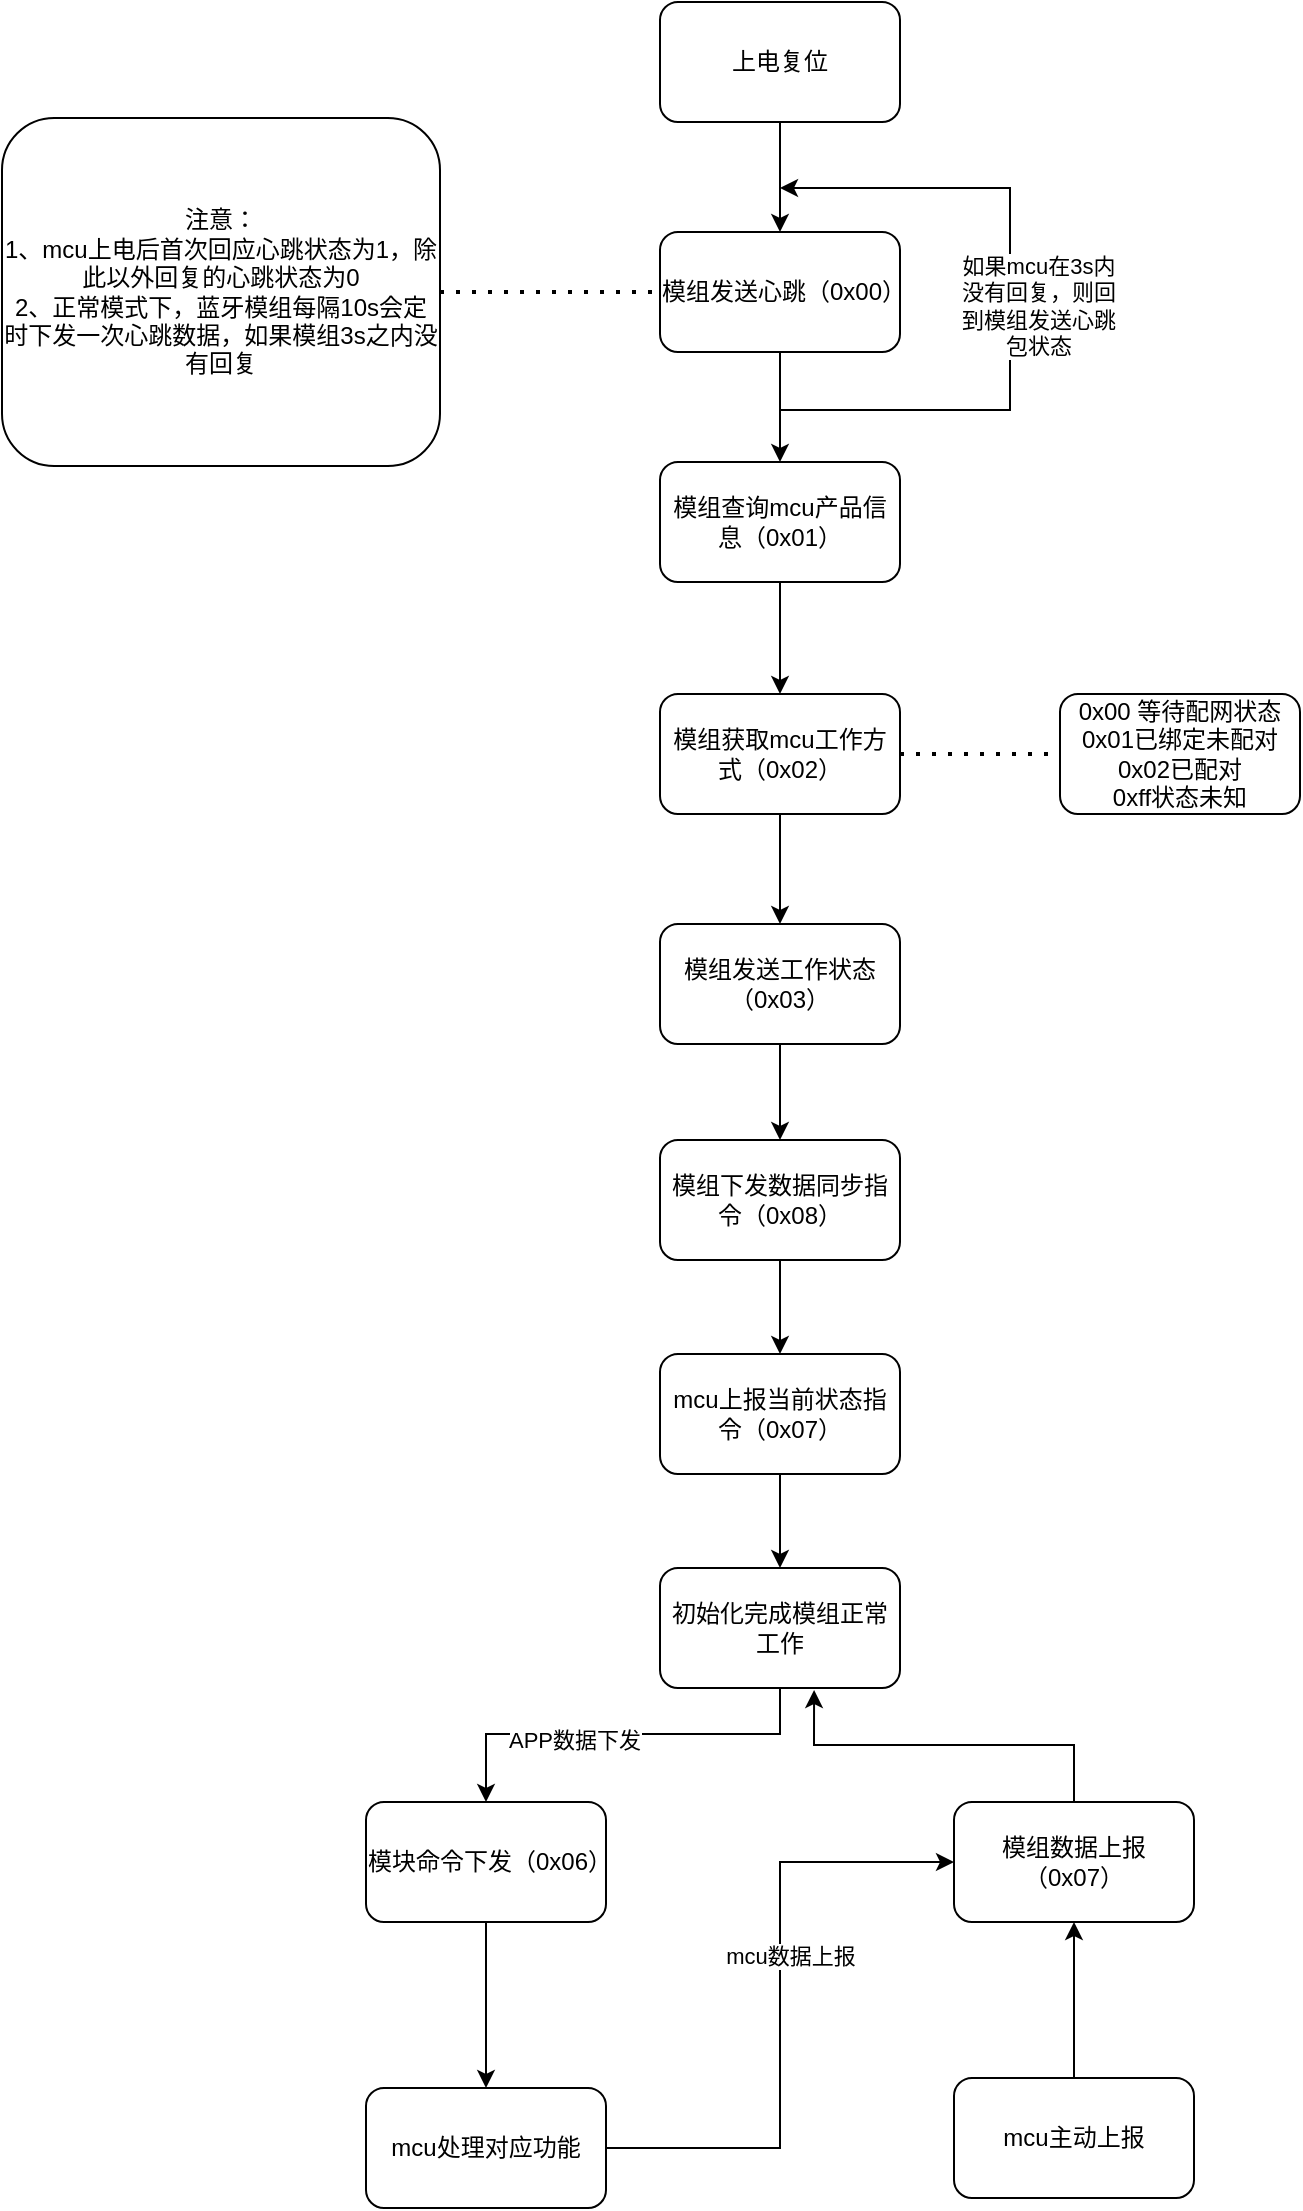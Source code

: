 <mxfile version="15.9.6" type="github">
  <diagram id="Vku-3kGXmXRSDvJjMeRn" name="Page-1">
    <mxGraphModel dx="1662" dy="796" grid="0" gridSize="10" guides="1" tooltips="1" connect="1" arrows="1" fold="1" page="1" pageScale="1" pageWidth="827" pageHeight="1169" math="0" shadow="0">
      <root>
        <mxCell id="0" />
        <mxCell id="1" parent="0" />
        <mxCell id="aDUUyhJWt16bwELiF9zS-15" value="" style="edgeStyle=orthogonalEdgeStyle;rounded=0;orthogonalLoop=1;jettySize=auto;html=1;" parent="1" source="aDUUyhJWt16bwELiF9zS-2" target="aDUUyhJWt16bwELiF9zS-3" edge="1">
          <mxGeometry relative="1" as="geometry" />
        </mxCell>
        <mxCell id="aDUUyhJWt16bwELiF9zS-14" value="" style="edgeStyle=orthogonalEdgeStyle;rounded=0;orthogonalLoop=1;jettySize=auto;html=1;" parent="1" source="aDUUyhJWt16bwELiF9zS-1" target="aDUUyhJWt16bwELiF9zS-2" edge="1">
          <mxGeometry relative="1" as="geometry" />
        </mxCell>
        <mxCell id="aDUUyhJWt16bwELiF9zS-1" value="上电复位" style="rounded=1;whiteSpace=wrap;html=1;" parent="1" vertex="1">
          <mxGeometry x="350" y="9" width="120" height="60" as="geometry" />
        </mxCell>
        <mxCell id="aDUUyhJWt16bwELiF9zS-2" value="模组发送心跳（0x00）" style="rounded=1;whiteSpace=wrap;html=1;" parent="1" vertex="1">
          <mxGeometry x="350" y="124" width="120" height="60" as="geometry" />
        </mxCell>
        <mxCell id="aDUUyhJWt16bwELiF9zS-16" value="" style="edgeStyle=orthogonalEdgeStyle;rounded=0;orthogonalLoop=1;jettySize=auto;html=1;" parent="1" source="aDUUyhJWt16bwELiF9zS-3" target="aDUUyhJWt16bwELiF9zS-4" edge="1">
          <mxGeometry relative="1" as="geometry" />
        </mxCell>
        <mxCell id="aDUUyhJWt16bwELiF9zS-3" value="模组查询mcu产品信息（0x01）" style="rounded=1;whiteSpace=wrap;html=1;" parent="1" vertex="1">
          <mxGeometry x="350" y="239" width="120" height="60" as="geometry" />
        </mxCell>
        <mxCell id="aDUUyhJWt16bwELiF9zS-17" value="" style="edgeStyle=orthogonalEdgeStyle;rounded=0;orthogonalLoop=1;jettySize=auto;html=1;" parent="1" source="aDUUyhJWt16bwELiF9zS-4" target="aDUUyhJWt16bwELiF9zS-5" edge="1">
          <mxGeometry relative="1" as="geometry" />
        </mxCell>
        <mxCell id="aDUUyhJWt16bwELiF9zS-4" value="模组获取mcu工作方式（0x02）" style="rounded=1;whiteSpace=wrap;html=1;" parent="1" vertex="1">
          <mxGeometry x="350" y="355" width="120" height="60" as="geometry" />
        </mxCell>
        <mxCell id="aDUUyhJWt16bwELiF9zS-18" value="" style="edgeStyle=orthogonalEdgeStyle;rounded=0;orthogonalLoop=1;jettySize=auto;html=1;" parent="1" source="aDUUyhJWt16bwELiF9zS-5" target="aDUUyhJWt16bwELiF9zS-6" edge="1">
          <mxGeometry relative="1" as="geometry" />
        </mxCell>
        <mxCell id="aDUUyhJWt16bwELiF9zS-5" value="模组发送工作状态（0x03）" style="rounded=1;whiteSpace=wrap;html=1;" parent="1" vertex="1">
          <mxGeometry x="350" y="470" width="120" height="60" as="geometry" />
        </mxCell>
        <mxCell id="aDUUyhJWt16bwELiF9zS-19" value="" style="edgeStyle=orthogonalEdgeStyle;rounded=0;orthogonalLoop=1;jettySize=auto;html=1;" parent="1" source="aDUUyhJWt16bwELiF9zS-6" target="aDUUyhJWt16bwELiF9zS-7" edge="1">
          <mxGeometry relative="1" as="geometry" />
        </mxCell>
        <mxCell id="aDUUyhJWt16bwELiF9zS-6" value="模组下发数据同步指令（0x08）" style="rounded=1;whiteSpace=wrap;html=1;" parent="1" vertex="1">
          <mxGeometry x="350" y="578" width="120" height="60" as="geometry" />
        </mxCell>
        <mxCell id="aDUUyhJWt16bwELiF9zS-20" value="" style="edgeStyle=orthogonalEdgeStyle;rounded=0;orthogonalLoop=1;jettySize=auto;html=1;" parent="1" source="aDUUyhJWt16bwELiF9zS-7" target="aDUUyhJWt16bwELiF9zS-8" edge="1">
          <mxGeometry relative="1" as="geometry" />
        </mxCell>
        <mxCell id="aDUUyhJWt16bwELiF9zS-7" value="mcu上报当前状态指令（0x07）" style="rounded=1;whiteSpace=wrap;html=1;" parent="1" vertex="1">
          <mxGeometry x="350" y="685" width="120" height="60" as="geometry" />
        </mxCell>
        <mxCell id="aDUUyhJWt16bwELiF9zS-23" style="edgeStyle=orthogonalEdgeStyle;rounded=0;orthogonalLoop=1;jettySize=auto;html=1;entryX=0.5;entryY=0;entryDx=0;entryDy=0;" parent="1" source="aDUUyhJWt16bwELiF9zS-8" target="aDUUyhJWt16bwELiF9zS-9" edge="1">
          <mxGeometry relative="1" as="geometry">
            <Array as="points">
              <mxPoint x="410" y="875" />
              <mxPoint x="263" y="875" />
            </Array>
          </mxGeometry>
        </mxCell>
        <mxCell id="aDUUyhJWt16bwELiF9zS-28" value="APP数据下发" style="edgeLabel;html=1;align=center;verticalAlign=middle;resizable=0;points=[];" parent="aDUUyhJWt16bwELiF9zS-23" vertex="1" connectable="0">
          <mxGeometry x="0.241" y="3" relative="1" as="geometry">
            <mxPoint as="offset" />
          </mxGeometry>
        </mxCell>
        <mxCell id="aDUUyhJWt16bwELiF9zS-8" value="初始化完成模组正常工作" style="rounded=1;whiteSpace=wrap;html=1;" parent="1" vertex="1">
          <mxGeometry x="350" y="792" width="120" height="60" as="geometry" />
        </mxCell>
        <mxCell id="aDUUyhJWt16bwELiF9zS-24" style="edgeStyle=orthogonalEdgeStyle;rounded=0;orthogonalLoop=1;jettySize=auto;html=1;exitX=0.5;exitY=1;exitDx=0;exitDy=0;" parent="1" source="aDUUyhJWt16bwELiF9zS-9" target="aDUUyhJWt16bwELiF9zS-10" edge="1">
          <mxGeometry relative="1" as="geometry">
            <Array as="points">
              <mxPoint x="263" y="1010" />
              <mxPoint x="263" y="1010" />
            </Array>
          </mxGeometry>
        </mxCell>
        <mxCell id="aDUUyhJWt16bwELiF9zS-9" value="模块命令下发（0x06）" style="rounded=1;whiteSpace=wrap;html=1;" parent="1" vertex="1">
          <mxGeometry x="203" y="909" width="120" height="60" as="geometry" />
        </mxCell>
        <mxCell id="aDUUyhJWt16bwELiF9zS-25" style="edgeStyle=orthogonalEdgeStyle;rounded=0;orthogonalLoop=1;jettySize=auto;html=1;exitX=1;exitY=0.5;exitDx=0;exitDy=0;entryX=0;entryY=0.5;entryDx=0;entryDy=0;" parent="1" source="aDUUyhJWt16bwELiF9zS-10" target="aDUUyhJWt16bwELiF9zS-11" edge="1">
          <mxGeometry relative="1" as="geometry" />
        </mxCell>
        <mxCell id="aDUUyhJWt16bwELiF9zS-29" value="mcu数据上报" style="edgeLabel;html=1;align=center;verticalAlign=middle;resizable=0;points=[];" parent="aDUUyhJWt16bwELiF9zS-25" vertex="1" connectable="0">
          <mxGeometry x="0.155" y="-5" relative="1" as="geometry">
            <mxPoint as="offset" />
          </mxGeometry>
        </mxCell>
        <mxCell id="aDUUyhJWt16bwELiF9zS-10" value="mcu处理对应功能" style="rounded=1;whiteSpace=wrap;html=1;" parent="1" vertex="1">
          <mxGeometry x="203" y="1052" width="120" height="60" as="geometry" />
        </mxCell>
        <mxCell id="CRbbxPsEB6x4Q-T0iu2n-2" style="edgeStyle=orthogonalEdgeStyle;rounded=0;orthogonalLoop=1;jettySize=auto;html=1;exitX=0.5;exitY=0;exitDx=0;exitDy=0;entryX=0.642;entryY=1.017;entryDx=0;entryDy=0;entryPerimeter=0;" edge="1" parent="1" source="aDUUyhJWt16bwELiF9zS-11" target="aDUUyhJWt16bwELiF9zS-8">
          <mxGeometry relative="1" as="geometry" />
        </mxCell>
        <mxCell id="aDUUyhJWt16bwELiF9zS-11" value="模组数据上报&lt;br&gt;（0x07）" style="rounded=1;whiteSpace=wrap;html=1;" parent="1" vertex="1">
          <mxGeometry x="497" y="909" width="120" height="60" as="geometry" />
        </mxCell>
        <mxCell id="aDUUyhJWt16bwELiF9zS-26" style="edgeStyle=orthogonalEdgeStyle;rounded=0;orthogonalLoop=1;jettySize=auto;html=1;entryX=0.5;entryY=1;entryDx=0;entryDy=0;" parent="1" source="aDUUyhJWt16bwELiF9zS-12" target="aDUUyhJWt16bwELiF9zS-11" edge="1">
          <mxGeometry relative="1" as="geometry" />
        </mxCell>
        <mxCell id="aDUUyhJWt16bwELiF9zS-12" value="mcu主动上报" style="rounded=1;whiteSpace=wrap;html=1;" parent="1" vertex="1">
          <mxGeometry x="497" y="1047" width="120" height="60" as="geometry" />
        </mxCell>
        <mxCell id="aDUUyhJWt16bwELiF9zS-30" value="注意：&lt;br&gt;1、mcu上电后首次回应心跳状态为1，除此以外回复的心跳状态为0&lt;br&gt;2、正常模式下，蓝牙模组每隔10s会定时下发一次心跳数据，如果模组3s之内没有回复" style="whiteSpace=wrap;html=1;rounded=1;" parent="1" vertex="1">
          <mxGeometry x="21" y="67" width="219" height="174" as="geometry" />
        </mxCell>
        <mxCell id="aDUUyhJWt16bwELiF9zS-32" value="" style="endArrow=none;dashed=1;html=1;dashPattern=1 3;strokeWidth=2;rounded=0;exitX=1;exitY=0.5;exitDx=0;exitDy=0;" parent="1" source="aDUUyhJWt16bwELiF9zS-30" edge="1">
          <mxGeometry width="50" height="50" relative="1" as="geometry">
            <mxPoint x="362" y="160" as="sourcePoint" />
            <mxPoint x="347" y="154" as="targetPoint" />
          </mxGeometry>
        </mxCell>
        <mxCell id="aDUUyhJWt16bwELiF9zS-36" value="" style="endArrow=classic;html=1;rounded=0;edgeStyle=orthogonalEdgeStyle;" parent="1" edge="1">
          <mxGeometry width="50" height="50" relative="1" as="geometry">
            <mxPoint x="410" y="213" as="sourcePoint" />
            <mxPoint x="410" y="102" as="targetPoint" />
            <Array as="points">
              <mxPoint x="525" y="213" />
              <mxPoint x="525" y="102" />
            </Array>
          </mxGeometry>
        </mxCell>
        <mxCell id="aDUUyhJWt16bwELiF9zS-37" value="如果mcu在3s内&lt;br&gt;没有回复，则回&lt;br&gt;到模组发送心跳&lt;br&gt;包状态" style="edgeLabel;html=1;align=center;verticalAlign=middle;resizable=0;points=[];" parent="aDUUyhJWt16bwELiF9zS-36" vertex="1" connectable="0">
          <mxGeometry x="0.132" y="1" relative="1" as="geometry">
            <mxPoint x="15" y="26" as="offset" />
          </mxGeometry>
        </mxCell>
        <mxCell id="aDUUyhJWt16bwELiF9zS-39" value="0x00 等待配网状态&lt;br&gt;0x01已绑定未配对&lt;br&gt;0x02已配对&lt;br&gt;0xff状态未知" style="whiteSpace=wrap;html=1;rounded=1;" parent="1" vertex="1">
          <mxGeometry x="550" y="355" width="120" height="60" as="geometry" />
        </mxCell>
        <mxCell id="aDUUyhJWt16bwELiF9zS-42" value="" style="endArrow=none;dashed=1;html=1;dashPattern=1 3;strokeWidth=2;rounded=0;exitX=1;exitY=0.5;exitDx=0;exitDy=0;" parent="1" source="aDUUyhJWt16bwELiF9zS-4" target="aDUUyhJWt16bwELiF9zS-39" edge="1">
          <mxGeometry width="50" height="50" relative="1" as="geometry">
            <mxPoint x="554" y="516" as="sourcePoint" />
            <mxPoint x="604" y="466" as="targetPoint" />
          </mxGeometry>
        </mxCell>
      </root>
    </mxGraphModel>
  </diagram>
</mxfile>
